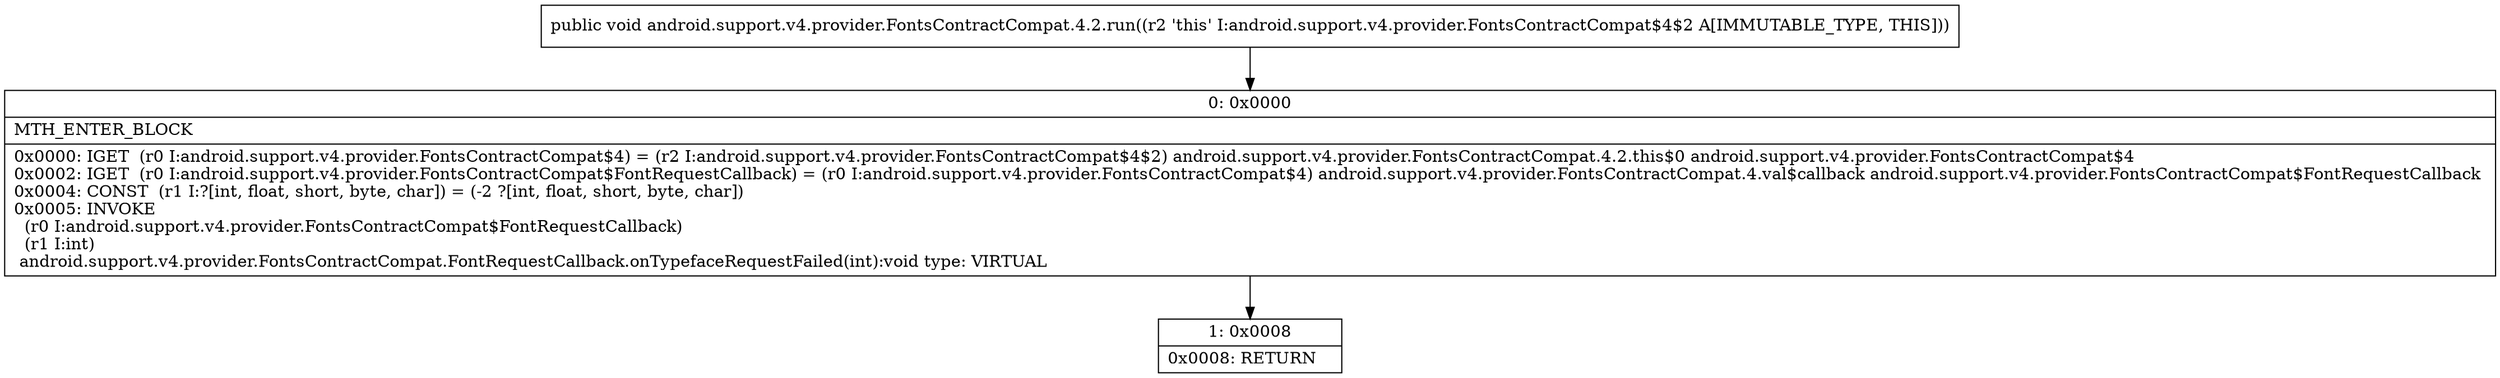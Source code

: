 digraph "CFG forandroid.support.v4.provider.FontsContractCompat.4.2.run()V" {
Node_0 [shape=record,label="{0\:\ 0x0000|MTH_ENTER_BLOCK\l|0x0000: IGET  (r0 I:android.support.v4.provider.FontsContractCompat$4) = (r2 I:android.support.v4.provider.FontsContractCompat$4$2) android.support.v4.provider.FontsContractCompat.4.2.this$0 android.support.v4.provider.FontsContractCompat$4 \l0x0002: IGET  (r0 I:android.support.v4.provider.FontsContractCompat$FontRequestCallback) = (r0 I:android.support.v4.provider.FontsContractCompat$4) android.support.v4.provider.FontsContractCompat.4.val$callback android.support.v4.provider.FontsContractCompat$FontRequestCallback \l0x0004: CONST  (r1 I:?[int, float, short, byte, char]) = (\-2 ?[int, float, short, byte, char]) \l0x0005: INVOKE  \l  (r0 I:android.support.v4.provider.FontsContractCompat$FontRequestCallback)\l  (r1 I:int)\l android.support.v4.provider.FontsContractCompat.FontRequestCallback.onTypefaceRequestFailed(int):void type: VIRTUAL \l}"];
Node_1 [shape=record,label="{1\:\ 0x0008|0x0008: RETURN   \l}"];
MethodNode[shape=record,label="{public void android.support.v4.provider.FontsContractCompat.4.2.run((r2 'this' I:android.support.v4.provider.FontsContractCompat$4$2 A[IMMUTABLE_TYPE, THIS])) }"];
MethodNode -> Node_0;
Node_0 -> Node_1;
}


